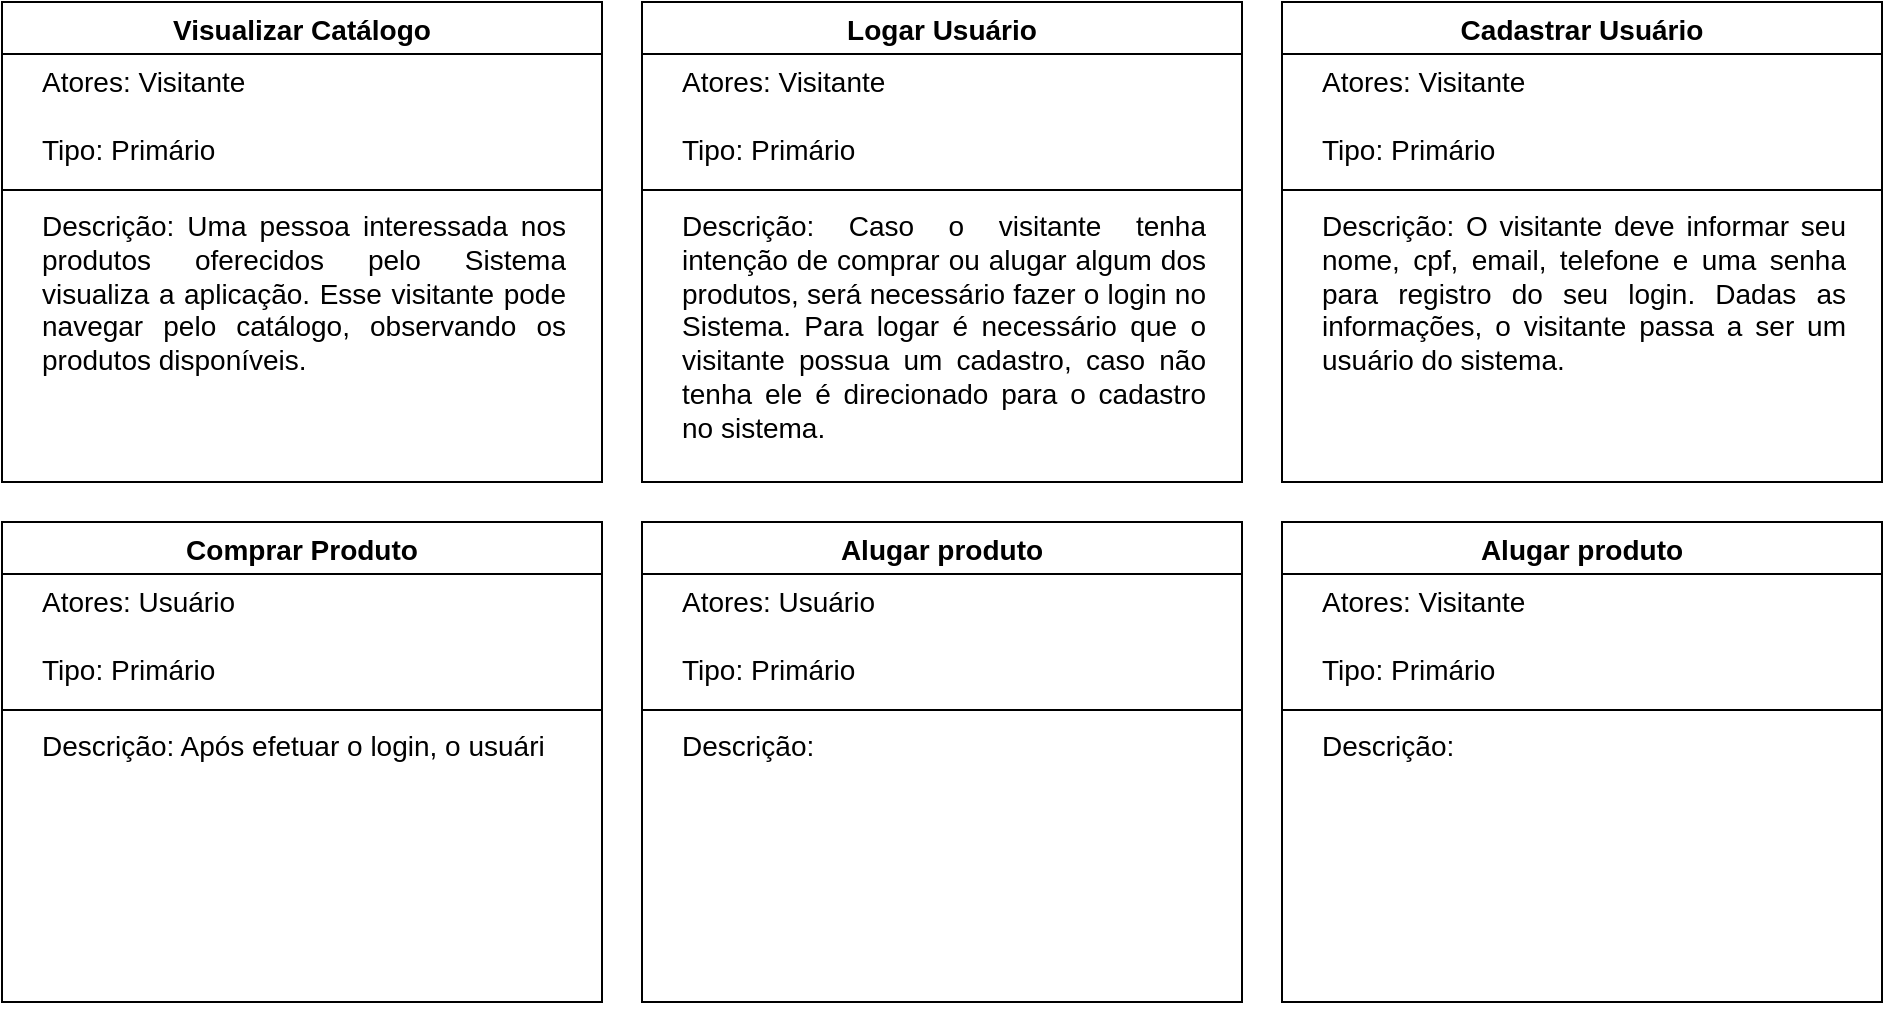 <mxfile version="26.2.6">
  <diagram name="Página-1" id="rn4G-A0xri_nOC2t1jLq">
    <mxGraphModel dx="1518" dy="607" grid="1" gridSize="10" guides="1" tooltips="1" connect="1" arrows="1" fold="1" page="1" pageScale="1" pageWidth="827" pageHeight="1169" math="0" shadow="0">
      <root>
        <mxCell id="0" />
        <mxCell id="1" parent="0" />
        <mxCell id="Zyb6E4_nlxskoEPXZIJf-9" value="Visualizar Catálogo" style="swimlane;fontStyle=1;align=center;verticalAlign=top;childLayout=stackLayout;horizontal=1;startSize=26;horizontalStack=0;resizeParent=1;resizeParentMax=0;resizeLast=0;collapsible=1;marginBottom=0;whiteSpace=wrap;html=1;fontSize=14;labelBackgroundColor=none;spacing=0;spacingLeft=20;spacingBottom=0;spacingTop=1;spacingRight=20;" parent="1" vertex="1">
          <mxGeometry x="50" y="90" width="300" height="240" as="geometry" />
        </mxCell>
        <mxCell id="Zyb6E4_nlxskoEPXZIJf-10" value="Atores: Visitante&amp;nbsp;&lt;div&gt;&lt;br&gt;&lt;div&gt;Tipo: Primário&lt;/div&gt;&lt;/div&gt;" style="text;strokeColor=none;fillColor=none;align=left;verticalAlign=top;spacingLeft=20;spacingRight=20;overflow=hidden;rotatable=0;points=[[0,0.5],[1,0.5]];portConstraint=eastwest;whiteSpace=wrap;html=1;fontSize=14;labelBackgroundColor=none;spacing=0;spacingBottom=0;spacingTop=1;" parent="Zyb6E4_nlxskoEPXZIJf-9" vertex="1">
          <mxGeometry y="26" width="300" height="64" as="geometry" />
        </mxCell>
        <mxCell id="Zyb6E4_nlxskoEPXZIJf-11" value="" style="line;strokeWidth=1;fillColor=none;align=left;verticalAlign=middle;spacingTop=1;spacingLeft=20;spacingRight=20;rotatable=0;labelPosition=right;points=[];portConstraint=eastwest;strokeColor=inherit;fontSize=14;labelBackgroundColor=none;spacing=0;spacingBottom=0;" parent="Zyb6E4_nlxskoEPXZIJf-9" vertex="1">
          <mxGeometry y="90" width="300" height="8" as="geometry" />
        </mxCell>
        <mxCell id="Zyb6E4_nlxskoEPXZIJf-12" value="&lt;div style=&quot;text-align: justify;&quot;&gt;&lt;span style=&quot;color: light-dark(rgb(0, 0, 0), rgb(255, 255, 255));&quot;&gt;Descrição: Uma pessoa interessada nos produtos oferecidos pelo Sistema visualiza a aplicação. Esse visitante pode navegar pelo catálogo, observando os produtos disponíveis.&amp;nbsp;&lt;/span&gt;&lt;/div&gt;&lt;div&gt;&lt;br&gt;&lt;/div&gt;" style="text;strokeColor=none;fillColor=none;align=left;verticalAlign=top;spacingLeft=20;spacingRight=20;overflow=hidden;rotatable=0;points=[[0,0.5],[1,0.5]];portConstraint=eastwest;whiteSpace=wrap;html=1;fontSize=14;labelBackgroundColor=none;spacing=0;spacingBottom=0;spacingTop=1;" parent="Zyb6E4_nlxskoEPXZIJf-9" vertex="1">
          <mxGeometry y="98" width="300" height="142" as="geometry" />
        </mxCell>
        <mxCell id="Zyb6E4_nlxskoEPXZIJf-26" value="Logar Usuário" style="swimlane;fontStyle=1;align=center;verticalAlign=top;childLayout=stackLayout;horizontal=1;startSize=26;horizontalStack=0;resizeParent=1;resizeParentMax=0;resizeLast=0;collapsible=1;marginBottom=0;whiteSpace=wrap;html=1;fontSize=14;labelBackgroundColor=none;spacing=0;spacingLeft=20;spacingBottom=0;spacingTop=1;spacingRight=20;" parent="1" vertex="1">
          <mxGeometry x="370" y="90" width="300" height="240" as="geometry" />
        </mxCell>
        <mxCell id="Zyb6E4_nlxskoEPXZIJf-27" value="Atores: Visitante&amp;nbsp;&lt;div&gt;&lt;br&gt;&lt;div&gt;Tipo: Primário&lt;/div&gt;&lt;/div&gt;" style="text;strokeColor=none;fillColor=none;align=left;verticalAlign=top;spacingLeft=20;spacingRight=20;overflow=hidden;rotatable=0;points=[[0,0.5],[1,0.5]];portConstraint=eastwest;whiteSpace=wrap;html=1;fontSize=14;labelBackgroundColor=none;spacing=0;spacingBottom=0;spacingTop=1;" parent="Zyb6E4_nlxskoEPXZIJf-26" vertex="1">
          <mxGeometry y="26" width="300" height="64" as="geometry" />
        </mxCell>
        <mxCell id="Zyb6E4_nlxskoEPXZIJf-28" value="" style="line;strokeWidth=1;fillColor=none;align=left;verticalAlign=middle;spacingTop=1;spacingLeft=20;spacingRight=20;rotatable=0;labelPosition=right;points=[];portConstraint=eastwest;strokeColor=inherit;fontSize=14;labelBackgroundColor=none;spacing=0;spacingBottom=0;" parent="Zyb6E4_nlxskoEPXZIJf-26" vertex="1">
          <mxGeometry y="90" width="300" height="8" as="geometry" />
        </mxCell>
        <mxCell id="Zyb6E4_nlxskoEPXZIJf-29" value="&lt;div style=&quot;text-align: justify;&quot;&gt;&lt;span style=&quot;background-color: transparent; color: light-dark(rgb(0, 0, 0), rgb(255, 255, 255));&quot;&gt;Descrição: Caso o visitante tenha intenção de comprar ou alugar algum dos produtos, será necessário fazer o login no Sistema. Para logar é necessário que o visitante possua um cadastro, caso não tenha ele é direcionado para o cadastro no sistema.&lt;/span&gt;&lt;/div&gt;&lt;div style=&quot;text-align: justify;&quot;&gt;&lt;br&gt;&lt;/div&gt;" style="text;strokeColor=none;fillColor=none;align=left;verticalAlign=top;spacingLeft=20;spacingRight=20;overflow=hidden;rotatable=0;points=[[0,0.5],[1,0.5]];portConstraint=eastwest;whiteSpace=wrap;html=1;fontSize=14;labelBackgroundColor=none;spacing=0;spacingBottom=0;spacingTop=1;" parent="Zyb6E4_nlxskoEPXZIJf-26" vertex="1">
          <mxGeometry y="98" width="300" height="142" as="geometry" />
        </mxCell>
        <mxCell id="Zyb6E4_nlxskoEPXZIJf-40" value="Alugar produto" style="swimlane;fontStyle=1;align=center;verticalAlign=top;childLayout=stackLayout;horizontal=1;startSize=26;horizontalStack=0;resizeParent=1;resizeParentMax=0;resizeLast=0;collapsible=1;marginBottom=0;whiteSpace=wrap;html=1;fontSize=14;labelBackgroundColor=none;spacing=0;spacingLeft=20;spacingBottom=0;spacingTop=1;spacingRight=20;" parent="1" vertex="1">
          <mxGeometry x="370" y="350" width="300" height="240" as="geometry" />
        </mxCell>
        <mxCell id="Zyb6E4_nlxskoEPXZIJf-41" value="Atores: Usuário&amp;nbsp;&lt;div&gt;&lt;br&gt;&lt;div&gt;Tipo: Primário&lt;/div&gt;&lt;/div&gt;" style="text;strokeColor=none;fillColor=none;align=left;verticalAlign=top;spacingLeft=20;spacingRight=20;overflow=hidden;rotatable=0;points=[[0,0.5],[1,0.5]];portConstraint=eastwest;whiteSpace=wrap;html=1;fontSize=14;labelBackgroundColor=none;spacing=0;spacingBottom=0;spacingTop=1;" parent="Zyb6E4_nlxskoEPXZIJf-40" vertex="1">
          <mxGeometry y="26" width="300" height="64" as="geometry" />
        </mxCell>
        <mxCell id="Zyb6E4_nlxskoEPXZIJf-42" value="" style="line;strokeWidth=1;fillColor=none;align=left;verticalAlign=middle;spacingTop=1;spacingLeft=20;spacingRight=20;rotatable=0;labelPosition=right;points=[];portConstraint=eastwest;strokeColor=inherit;fontSize=14;labelBackgroundColor=none;spacing=0;spacingBottom=0;" parent="Zyb6E4_nlxskoEPXZIJf-40" vertex="1">
          <mxGeometry y="90" width="300" height="8" as="geometry" />
        </mxCell>
        <mxCell id="Zyb6E4_nlxskoEPXZIJf-43" value="Descrição:&amp;nbsp;&lt;div&gt;&lt;br&gt;&lt;/div&gt;" style="text;strokeColor=none;fillColor=none;align=left;verticalAlign=top;spacingLeft=20;spacingRight=20;overflow=hidden;rotatable=0;points=[[0,0.5],[1,0.5]];portConstraint=eastwest;whiteSpace=wrap;html=1;fontSize=14;labelBackgroundColor=none;spacing=0;spacingBottom=0;spacingTop=1;" parent="Zyb6E4_nlxskoEPXZIJf-40" vertex="1">
          <mxGeometry y="98" width="300" height="142" as="geometry" />
        </mxCell>
        <mxCell id="Zyb6E4_nlxskoEPXZIJf-44" value="Comprar Produto" style="swimlane;fontStyle=1;align=center;verticalAlign=top;childLayout=stackLayout;horizontal=1;startSize=26;horizontalStack=0;resizeParent=1;resizeParentMax=0;resizeLast=0;collapsible=1;marginBottom=0;whiteSpace=wrap;html=1;fontSize=14;labelBackgroundColor=none;spacing=0;spacingLeft=20;spacingBottom=0;spacingTop=1;spacingRight=20;" parent="1" vertex="1">
          <mxGeometry x="50" y="350" width="300" height="240" as="geometry" />
        </mxCell>
        <mxCell id="Zyb6E4_nlxskoEPXZIJf-45" value="Atores: Usuário&lt;div&gt;&lt;br&gt;&lt;div&gt;Tipo: Primário&lt;/div&gt;&lt;/div&gt;" style="text;strokeColor=none;fillColor=none;align=left;verticalAlign=top;spacingLeft=20;spacingRight=20;overflow=hidden;rotatable=0;points=[[0,0.5],[1,0.5]];portConstraint=eastwest;whiteSpace=wrap;html=1;fontSize=14;labelBackgroundColor=none;spacing=0;spacingBottom=0;spacingTop=1;" parent="Zyb6E4_nlxskoEPXZIJf-44" vertex="1">
          <mxGeometry y="26" width="300" height="64" as="geometry" />
        </mxCell>
        <mxCell id="Zyb6E4_nlxskoEPXZIJf-46" value="" style="line;strokeWidth=1;fillColor=none;align=left;verticalAlign=middle;spacingTop=1;spacingLeft=20;spacingRight=20;rotatable=0;labelPosition=right;points=[];portConstraint=eastwest;strokeColor=inherit;fontSize=14;labelBackgroundColor=none;spacing=0;spacingBottom=0;" parent="Zyb6E4_nlxskoEPXZIJf-44" vertex="1">
          <mxGeometry y="90" width="300" height="8" as="geometry" />
        </mxCell>
        <mxCell id="Zyb6E4_nlxskoEPXZIJf-47" value="Descrição: Após efetuar o login, o usuári&amp;nbsp;&lt;div&gt;&lt;br&gt;&lt;/div&gt;" style="text;strokeColor=none;fillColor=none;align=left;verticalAlign=top;spacingLeft=20;spacingRight=20;overflow=hidden;rotatable=0;points=[[0,0.5],[1,0.5]];portConstraint=eastwest;whiteSpace=wrap;html=1;fontSize=14;labelBackgroundColor=none;spacing=0;spacingBottom=0;spacingTop=1;" parent="Zyb6E4_nlxskoEPXZIJf-44" vertex="1">
          <mxGeometry y="98" width="300" height="142" as="geometry" />
        </mxCell>
        <mxCell id="Zyb6E4_nlxskoEPXZIJf-48" value="Cadastrar Usuário" style="swimlane;fontStyle=1;align=center;verticalAlign=top;childLayout=stackLayout;horizontal=1;startSize=26;horizontalStack=0;resizeParent=1;resizeParentMax=0;resizeLast=0;collapsible=1;marginBottom=0;whiteSpace=wrap;html=1;fontSize=14;labelBackgroundColor=none;spacing=0;spacingLeft=20;spacingBottom=0;spacingTop=1;spacingRight=20;" parent="1" vertex="1">
          <mxGeometry x="690" y="90" width="300" height="240" as="geometry" />
        </mxCell>
        <mxCell id="Zyb6E4_nlxskoEPXZIJf-49" value="Atores: Visitante&amp;nbsp;&lt;div&gt;&lt;br&gt;&lt;div&gt;Tipo: Primário&lt;/div&gt;&lt;/div&gt;" style="text;strokeColor=none;fillColor=none;align=left;verticalAlign=top;spacingLeft=20;spacingRight=20;overflow=hidden;rotatable=0;points=[[0,0.5],[1,0.5]];portConstraint=eastwest;whiteSpace=wrap;html=1;fontSize=14;labelBackgroundColor=none;spacing=0;spacingBottom=0;spacingTop=1;" parent="Zyb6E4_nlxskoEPXZIJf-48" vertex="1">
          <mxGeometry y="26" width="300" height="64" as="geometry" />
        </mxCell>
        <mxCell id="Zyb6E4_nlxskoEPXZIJf-50" value="" style="line;strokeWidth=1;fillColor=none;align=left;verticalAlign=middle;spacingTop=1;spacingLeft=20;spacingRight=20;rotatable=0;labelPosition=right;points=[];portConstraint=eastwest;strokeColor=inherit;fontSize=14;labelBackgroundColor=none;spacing=0;spacingBottom=0;" parent="Zyb6E4_nlxskoEPXZIJf-48" vertex="1">
          <mxGeometry y="90" width="300" height="8" as="geometry" />
        </mxCell>
        <mxCell id="Zyb6E4_nlxskoEPXZIJf-51" value="&lt;div style=&quot;text-align: justify;&quot;&gt;&lt;span style=&quot;background-color: transparent; color: light-dark(rgb(0, 0, 0), rgb(255, 255, 255));&quot;&gt;Descrição: O visitante deve informar seu nome, cpf, email, telefone e uma senha para registro do seu login. Dadas as informações, o visitante passa a ser um usuário do sistema.&lt;/span&gt;&lt;/div&gt;&lt;div&gt;&lt;br&gt;&lt;/div&gt;" style="text;strokeColor=none;fillColor=none;align=left;verticalAlign=top;spacingLeft=20;spacingRight=20;overflow=hidden;rotatable=0;points=[[0,0.5],[1,0.5]];portConstraint=eastwest;whiteSpace=wrap;html=1;fontSize=14;labelBackgroundColor=none;spacing=0;spacingBottom=0;spacingTop=1;" parent="Zyb6E4_nlxskoEPXZIJf-48" vertex="1">
          <mxGeometry y="98" width="300" height="142" as="geometry" />
        </mxCell>
        <mxCell id="Vrus0vGLdMhz7AtM7l07-1" value="Alugar produto" style="swimlane;fontStyle=1;align=center;verticalAlign=top;childLayout=stackLayout;horizontal=1;startSize=26;horizontalStack=0;resizeParent=1;resizeParentMax=0;resizeLast=0;collapsible=1;marginBottom=0;whiteSpace=wrap;html=1;fontSize=14;labelBackgroundColor=none;spacing=0;spacingLeft=20;spacingBottom=0;spacingTop=1;spacingRight=20;" vertex="1" parent="1">
          <mxGeometry x="690" y="350" width="300" height="240" as="geometry" />
        </mxCell>
        <mxCell id="Vrus0vGLdMhz7AtM7l07-2" value="Atores: Visitante&amp;nbsp;&lt;div&gt;&lt;br&gt;&lt;div&gt;Tipo: Primário&lt;/div&gt;&lt;/div&gt;" style="text;strokeColor=none;fillColor=none;align=left;verticalAlign=top;spacingLeft=20;spacingRight=20;overflow=hidden;rotatable=0;points=[[0,0.5],[1,0.5]];portConstraint=eastwest;whiteSpace=wrap;html=1;fontSize=14;labelBackgroundColor=none;spacing=0;spacingBottom=0;spacingTop=1;" vertex="1" parent="Vrus0vGLdMhz7AtM7l07-1">
          <mxGeometry y="26" width="300" height="64" as="geometry" />
        </mxCell>
        <mxCell id="Vrus0vGLdMhz7AtM7l07-3" value="" style="line;strokeWidth=1;fillColor=none;align=left;verticalAlign=middle;spacingTop=1;spacingLeft=20;spacingRight=20;rotatable=0;labelPosition=right;points=[];portConstraint=eastwest;strokeColor=inherit;fontSize=14;labelBackgroundColor=none;spacing=0;spacingBottom=0;" vertex="1" parent="Vrus0vGLdMhz7AtM7l07-1">
          <mxGeometry y="90" width="300" height="8" as="geometry" />
        </mxCell>
        <mxCell id="Vrus0vGLdMhz7AtM7l07-4" value="Descrição:&amp;nbsp;&lt;div&gt;&lt;br&gt;&lt;/div&gt;" style="text;strokeColor=none;fillColor=none;align=left;verticalAlign=top;spacingLeft=20;spacingRight=20;overflow=hidden;rotatable=0;points=[[0,0.5],[1,0.5]];portConstraint=eastwest;whiteSpace=wrap;html=1;fontSize=14;labelBackgroundColor=none;spacing=0;spacingBottom=0;spacingTop=1;" vertex="1" parent="Vrus0vGLdMhz7AtM7l07-1">
          <mxGeometry y="98" width="300" height="142" as="geometry" />
        </mxCell>
      </root>
    </mxGraphModel>
  </diagram>
</mxfile>
